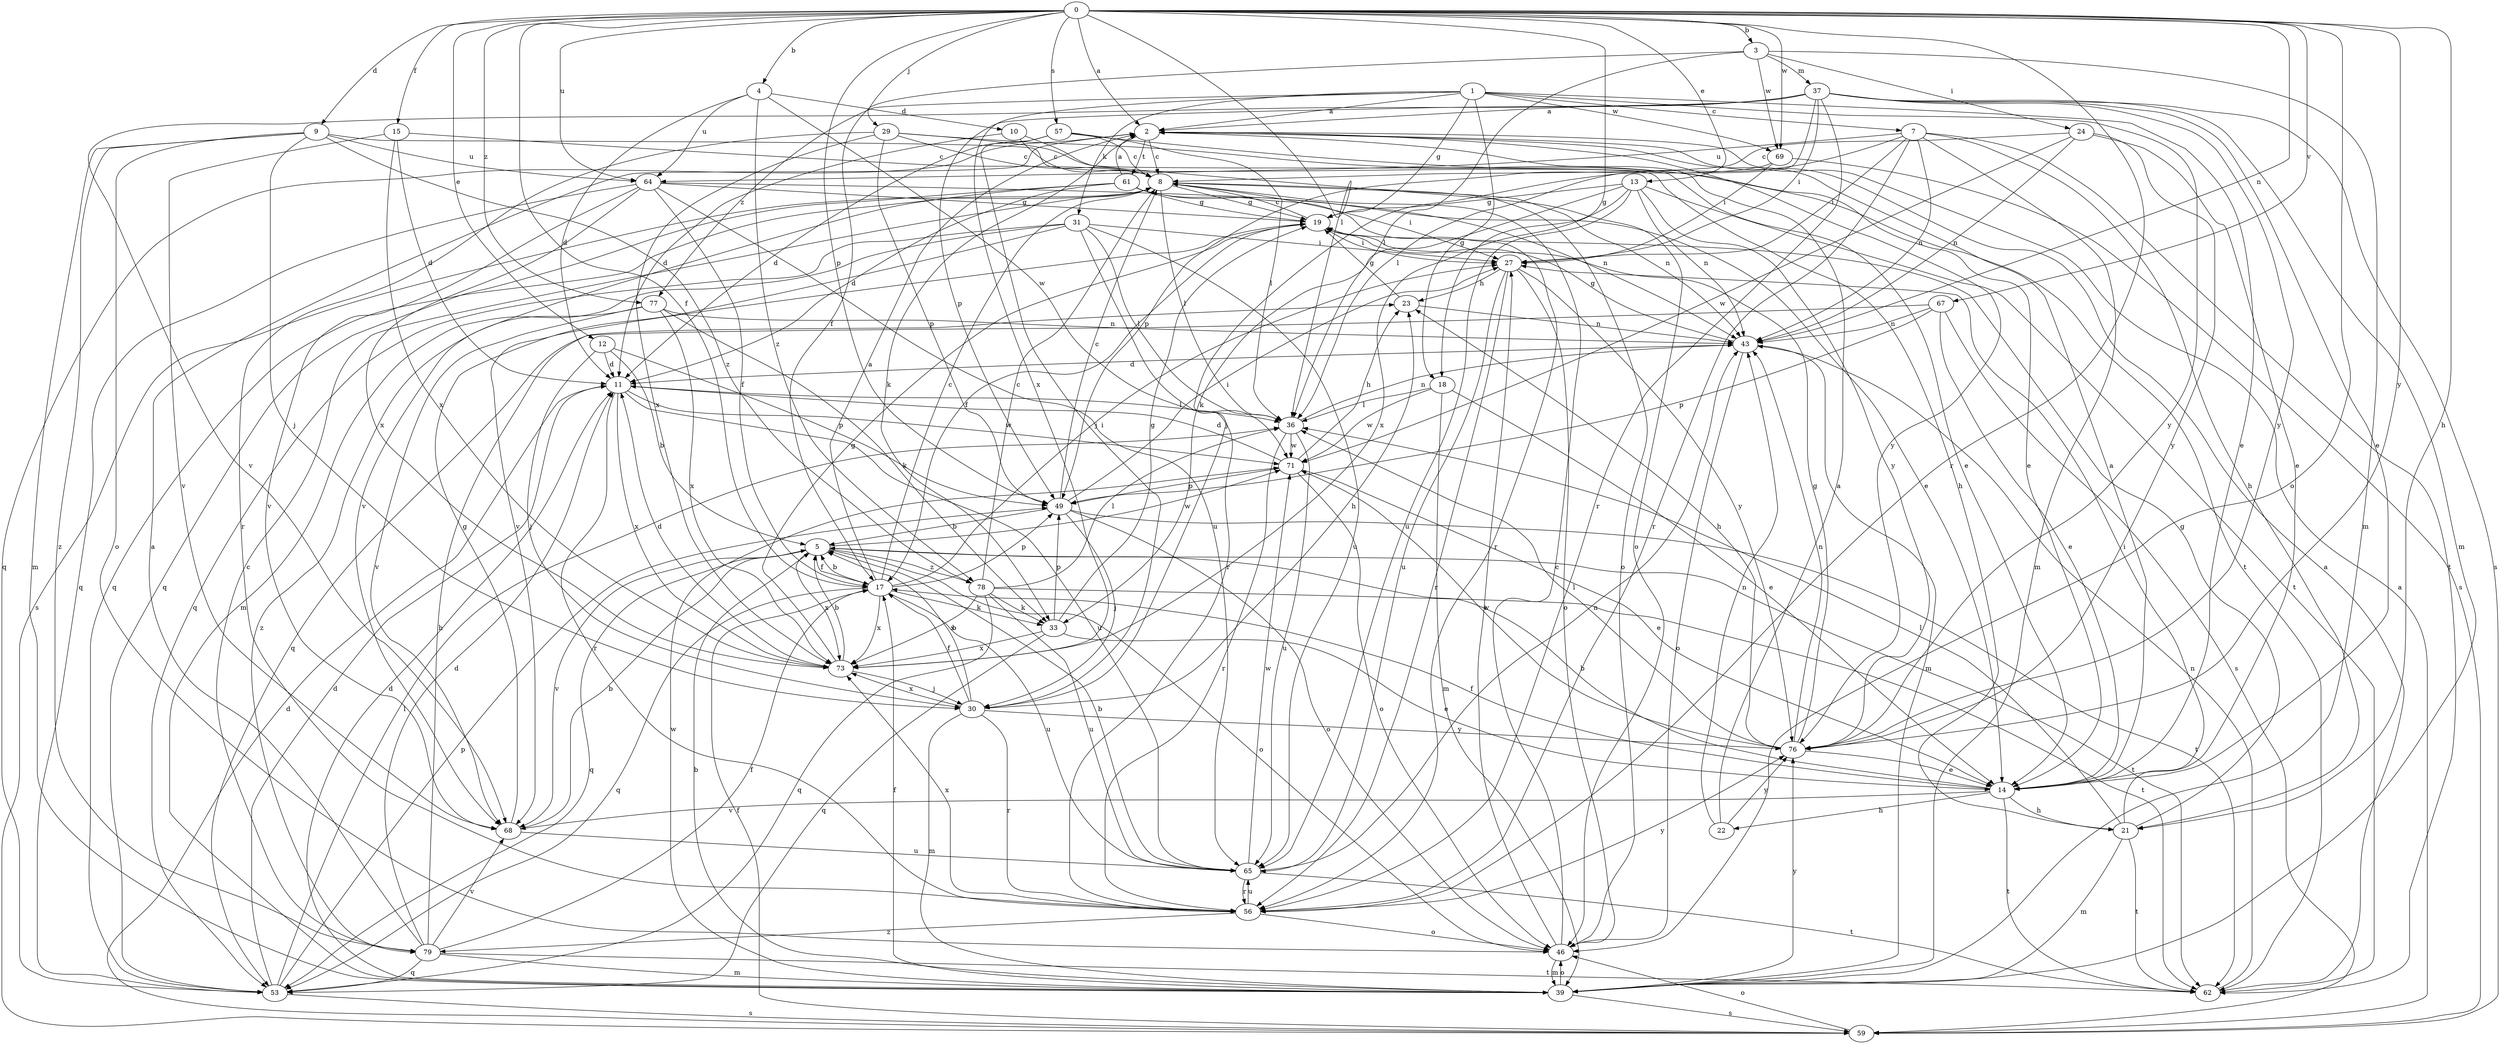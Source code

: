 strict digraph  {
0;
1;
2;
3;
4;
5;
7;
8;
9;
10;
11;
12;
13;
14;
15;
17;
18;
19;
21;
22;
23;
24;
27;
29;
30;
31;
33;
36;
37;
39;
43;
46;
49;
53;
56;
57;
59;
61;
62;
64;
65;
67;
68;
69;
71;
73;
76;
77;
78;
79;
0 -> 2  [label=a];
0 -> 3  [label=b];
0 -> 4  [label=b];
0 -> 9  [label=d];
0 -> 12  [label=e];
0 -> 13  [label=e];
0 -> 15  [label=f];
0 -> 17  [label=f];
0 -> 18  [label=g];
0 -> 21  [label=h];
0 -> 29  [label=j];
0 -> 36  [label=l];
0 -> 43  [label=n];
0 -> 46  [label=o];
0 -> 49  [label=p];
0 -> 56  [label=r];
0 -> 57  [label=s];
0 -> 64  [label=u];
0 -> 67  [label=v];
0 -> 69  [label=w];
0 -> 76  [label=y];
0 -> 77  [label=z];
1 -> 2  [label=a];
1 -> 7  [label=c];
1 -> 14  [label=e];
1 -> 18  [label=g];
1 -> 19  [label=g];
1 -> 31  [label=k];
1 -> 69  [label=w];
1 -> 73  [label=x];
1 -> 76  [label=y];
1 -> 77  [label=z];
2 -> 8  [label=c];
2 -> 33  [label=k];
2 -> 53  [label=q];
2 -> 61  [label=t];
2 -> 76  [label=y];
3 -> 17  [label=f];
3 -> 24  [label=i];
3 -> 36  [label=l];
3 -> 37  [label=m];
3 -> 39  [label=m];
3 -> 69  [label=w];
4 -> 10  [label=d];
4 -> 11  [label=d];
4 -> 64  [label=u];
4 -> 71  [label=w];
4 -> 78  [label=z];
5 -> 17  [label=f];
5 -> 46  [label=o];
5 -> 53  [label=q];
5 -> 62  [label=t];
5 -> 68  [label=v];
5 -> 71  [label=w];
5 -> 73  [label=x];
5 -> 78  [label=z];
7 -> 21  [label=h];
7 -> 27  [label=i];
7 -> 30  [label=j];
7 -> 39  [label=m];
7 -> 43  [label=n];
7 -> 56  [label=r];
7 -> 62  [label=t];
7 -> 64  [label=u];
8 -> 19  [label=g];
8 -> 27  [label=i];
8 -> 36  [label=l];
8 -> 43  [label=n];
8 -> 46  [label=o];
8 -> 53  [label=q];
8 -> 59  [label=s];
9 -> 21  [label=h];
9 -> 30  [label=j];
9 -> 39  [label=m];
9 -> 46  [label=o];
9 -> 64  [label=u];
9 -> 78  [label=z];
9 -> 79  [label=z];
10 -> 8  [label=c];
10 -> 11  [label=d];
10 -> 46  [label=o];
11 -> 36  [label=l];
11 -> 56  [label=r];
11 -> 65  [label=u];
11 -> 71  [label=w];
11 -> 73  [label=x];
12 -> 5  [label=b];
12 -> 11  [label=d];
12 -> 30  [label=j];
12 -> 49  [label=p];
13 -> 19  [label=g];
13 -> 33  [label=k];
13 -> 43  [label=n];
13 -> 62  [label=t];
13 -> 65  [label=u];
13 -> 73  [label=x];
13 -> 76  [label=y];
14 -> 2  [label=a];
14 -> 5  [label=b];
14 -> 17  [label=f];
14 -> 21  [label=h];
14 -> 22  [label=h];
14 -> 62  [label=t];
14 -> 68  [label=v];
15 -> 8  [label=c];
15 -> 11  [label=d];
15 -> 68  [label=v];
15 -> 73  [label=x];
17 -> 2  [label=a];
17 -> 5  [label=b];
17 -> 8  [label=c];
17 -> 27  [label=i];
17 -> 33  [label=k];
17 -> 49  [label=p];
17 -> 53  [label=q];
17 -> 65  [label=u];
17 -> 73  [label=x];
18 -> 14  [label=e];
18 -> 36  [label=l];
18 -> 39  [label=m];
18 -> 71  [label=w];
19 -> 8  [label=c];
19 -> 17  [label=f];
19 -> 27  [label=i];
21 -> 19  [label=g];
21 -> 27  [label=i];
21 -> 36  [label=l];
21 -> 39  [label=m];
21 -> 62  [label=t];
22 -> 2  [label=a];
22 -> 43  [label=n];
22 -> 76  [label=y];
23 -> 19  [label=g];
23 -> 43  [label=n];
24 -> 8  [label=c];
24 -> 14  [label=e];
24 -> 43  [label=n];
24 -> 71  [label=w];
24 -> 76  [label=y];
27 -> 23  [label=h];
27 -> 46  [label=o];
27 -> 56  [label=r];
27 -> 65  [label=u];
27 -> 76  [label=y];
29 -> 8  [label=c];
29 -> 14  [label=e];
29 -> 49  [label=p];
29 -> 56  [label=r];
29 -> 62  [label=t];
29 -> 73  [label=x];
30 -> 5  [label=b];
30 -> 17  [label=f];
30 -> 23  [label=h];
30 -> 39  [label=m];
30 -> 56  [label=r];
30 -> 73  [label=x];
30 -> 76  [label=y];
31 -> 27  [label=i];
31 -> 36  [label=l];
31 -> 39  [label=m];
31 -> 53  [label=q];
31 -> 56  [label=r];
31 -> 65  [label=u];
31 -> 68  [label=v];
33 -> 14  [label=e];
33 -> 19  [label=g];
33 -> 49  [label=p];
33 -> 53  [label=q];
33 -> 73  [label=x];
36 -> 43  [label=n];
36 -> 56  [label=r];
36 -> 65  [label=u];
36 -> 71  [label=w];
37 -> 2  [label=a];
37 -> 14  [label=e];
37 -> 27  [label=i];
37 -> 36  [label=l];
37 -> 39  [label=m];
37 -> 49  [label=p];
37 -> 56  [label=r];
37 -> 59  [label=s];
37 -> 68  [label=v];
37 -> 76  [label=y];
39 -> 5  [label=b];
39 -> 11  [label=d];
39 -> 17  [label=f];
39 -> 46  [label=o];
39 -> 59  [label=s];
39 -> 71  [label=w];
39 -> 76  [label=y];
43 -> 11  [label=d];
43 -> 19  [label=g];
43 -> 39  [label=m];
43 -> 46  [label=o];
46 -> 8  [label=c];
46 -> 27  [label=i];
46 -> 39  [label=m];
49 -> 5  [label=b];
49 -> 8  [label=c];
49 -> 27  [label=i];
49 -> 30  [label=j];
49 -> 46  [label=o];
49 -> 62  [label=t];
53 -> 11  [label=d];
53 -> 36  [label=l];
53 -> 49  [label=p];
53 -> 59  [label=s];
56 -> 46  [label=o];
56 -> 65  [label=u];
56 -> 73  [label=x];
56 -> 76  [label=y];
56 -> 79  [label=z];
57 -> 8  [label=c];
57 -> 11  [label=d];
57 -> 14  [label=e];
57 -> 30  [label=j];
57 -> 36  [label=l];
59 -> 2  [label=a];
59 -> 11  [label=d];
59 -> 17  [label=f];
59 -> 46  [label=o];
61 -> 2  [label=a];
61 -> 11  [label=d];
61 -> 19  [label=g];
61 -> 43  [label=n];
61 -> 53  [label=q];
61 -> 56  [label=r];
61 -> 68  [label=v];
62 -> 2  [label=a];
62 -> 43  [label=n];
64 -> 14  [label=e];
64 -> 17  [label=f];
64 -> 19  [label=g];
64 -> 53  [label=q];
64 -> 65  [label=u];
64 -> 68  [label=v];
64 -> 73  [label=x];
65 -> 5  [label=b];
65 -> 43  [label=n];
65 -> 56  [label=r];
65 -> 62  [label=t];
65 -> 71  [label=w];
67 -> 14  [label=e];
67 -> 43  [label=n];
67 -> 49  [label=p];
67 -> 53  [label=q];
67 -> 59  [label=s];
68 -> 5  [label=b];
68 -> 19  [label=g];
68 -> 65  [label=u];
69 -> 27  [label=i];
69 -> 49  [label=p];
69 -> 59  [label=s];
71 -> 11  [label=d];
71 -> 14  [label=e];
71 -> 23  [label=h];
71 -> 46  [label=o];
71 -> 49  [label=p];
73 -> 5  [label=b];
73 -> 11  [label=d];
73 -> 19  [label=g];
73 -> 30  [label=j];
76 -> 14  [label=e];
76 -> 19  [label=g];
76 -> 23  [label=h];
76 -> 36  [label=l];
76 -> 43  [label=n];
76 -> 71  [label=w];
77 -> 33  [label=k];
77 -> 43  [label=n];
77 -> 68  [label=v];
77 -> 73  [label=x];
77 -> 79  [label=z];
78 -> 8  [label=c];
78 -> 33  [label=k];
78 -> 36  [label=l];
78 -> 53  [label=q];
78 -> 62  [label=t];
78 -> 65  [label=u];
78 -> 73  [label=x];
79 -> 2  [label=a];
79 -> 8  [label=c];
79 -> 11  [label=d];
79 -> 17  [label=f];
79 -> 23  [label=h];
79 -> 39  [label=m];
79 -> 53  [label=q];
79 -> 62  [label=t];
79 -> 68  [label=v];
}
